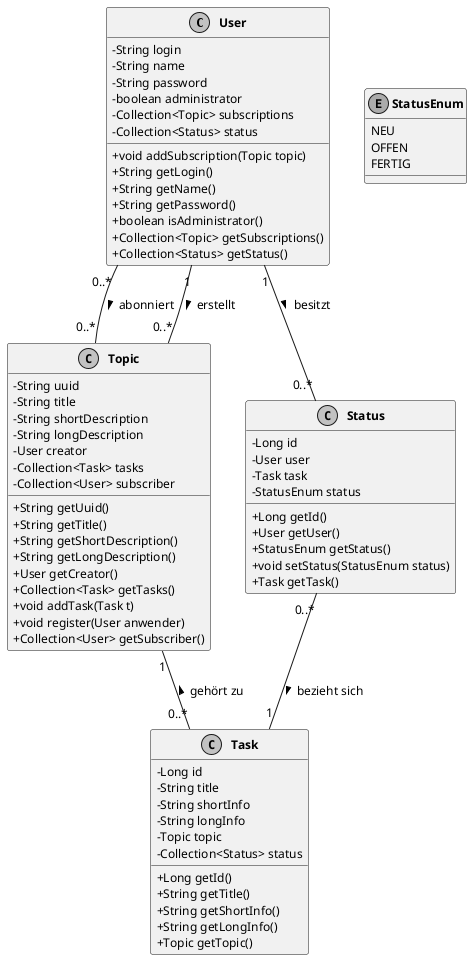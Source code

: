 @startuml

' Layout
skinparam classAttributeIconSize 0
skinparam monochrome true
skinparam shadowing false
skinparam DefaultFontName arial
skinparam DefaultFontSize 12
skinparam ClassFontStyle bold
hide empty fields

' Assoziationen
User "0..*" -- "0..*" Topic : > abonniert
User "1" -- "0..*" Topic : > erstellt
User "1" -- "0..*" Status : > besitzt
Topic "1" -- "0..*" Task : < gehört zu
Status "0..*" -- "1" Task : > bezieht sich

' Klassen
class Status [[java:edu.hm.cs.katz.swt2.agenda.persistence.Status]] {
	-Long id
	-User user
	-Task task
	-StatusEnum status
	+Long getId()
	+User getUser()
	+StatusEnum getStatus()
	+void setStatus(StatusEnum status)
	+Task getTask()
}

class Task [[java:edu.hm.cs.katz.swt2.agenda.persistence.Task]] {
	-Long id
	-String title
	-String shortInfo
	-String longInfo
	-Topic topic
	-Collection<Status> status
	+Long getId()
	+String getTitle()
	+String getShortInfo()
	+String getLongInfo()
	+Topic getTopic()
}

class User [[java:edu.hm.cs.katz.swt2.agenda.persistence.User]] {
	-String login
	-String name
	-String password
	-boolean administrator
	-Collection<Topic> subscriptions
	-Collection<Status> status
	+void addSubscription(Topic topic)
	+String getLogin()
	+String getName()
	+String getPassword()
	+boolean isAdministrator()
	+Collection<Topic> getSubscriptions()
	+Collection<Status> getStatus()
}

class Topic [[java:edu.hm.cs.katz.swt2.agenda.persistence.Topic]] {
	-String uuid
	-String title
	-String shortDescription
	-String longDescription
	-User creator
	-Collection<Task> tasks
	-Collection<User> subscriber
	+String getUuid()
	+String getTitle()
	+String getShortDescription()
	+String getLongDescription()
	+User getCreator()
	+Collection<Task> getTasks()
	+void addTask(Task t)
	+void register(User anwender)
	+Collection<User> getSubscriber()
}

enum StatusEnum [[java:edu.hm.cs.katz.swt2.agenda.common.StatusEnum]] {
	NEU
	OFFEN
	FERTIG
}

@enduml
